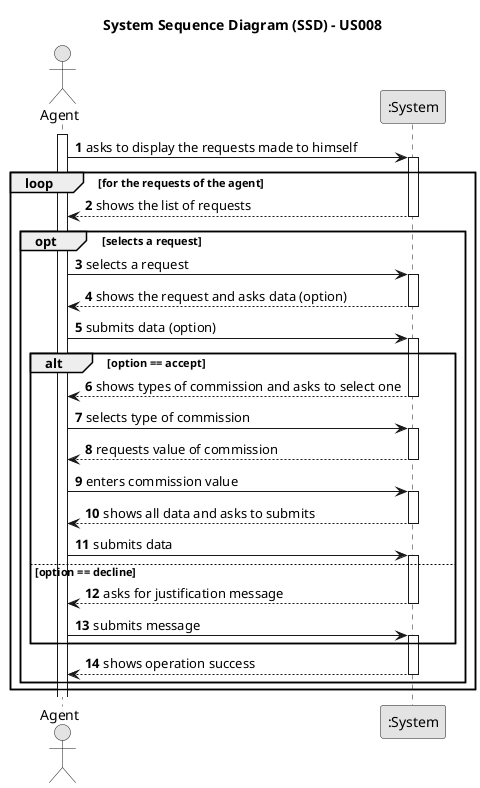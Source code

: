 @startuml
skinparam monochrome true
skinparam packageStyle rectangle
skinparam shadowing false

title System Sequence Diagram (SSD) - US008

autonumber

actor "Agent" as Employee
participant ":System" as System

activate Employee

    Employee -> System : asks to display the requests made to himself
    activate System


    loop for the requests of the agent

        System --> Employee : shows the list of requests
        deactivate System

        opt selects a request

        Employee -> System : selects a request
        activate System

        System --> Employee : shows the request and asks data (option)
        deactivate System

        Employee -> System : submits data (option)
        activate System

        alt option == accept

        System --> Employee : shows types of commission and asks to select one
        deactivate System

        Employee -> System : selects type of commission
        activate System

        System --> Employee : requests value of commission
        deactivate System

        Employee -> System : enters commission value
        activate System

        System --> Employee : shows all data and asks to submits
        deactivate System

        Employee -> System : submits data
        activate System

        else option == decline

        System --> Employee : asks for justification message
        deactivate System

        Employee -> System :submits message
        activate System

        end

        System --> Employee : shows operation success
        deactivate System

        end


'        alt accept request
'        Employee -> System : asks to make a request become an announcement
'        activate System
'
'        System --> Employee : shows the request and asks for confirmation
'        deactivate System
'
'        Employee -> System : submits data
'        activate System
'
'        System --> Employee : shows operation success and shows the list of requests
'        deactivate System
'
'        else decline request
'        Employee -> System : asks to decline an announcement request
'        activate System
'
'        System --> Employee : shows the request and asks for justification message
'        deactivate System
'
'        Employee -> System :submits message
'        activate System
'
'        System --> Employee : asks for confirmation
'        deactivate System
'
'        Employee -> System : submits data
'        activate System
'
'        System --> Employee : shows operation success and shows the list of requests
'        deactivate System
'
'        end

'        opt request
'
'        Employee -> System : asks to make a request become an announcement
'        activate System
'
'        System --> Employee : shows the request and asks for confirmation
'        deactivate System
'
'        Employee -> System : submits data
'        activate System
'
'        System --> Employee : shows operation success and shows the list of requests
'        deactivate System
'
'        end

    end

@enduml